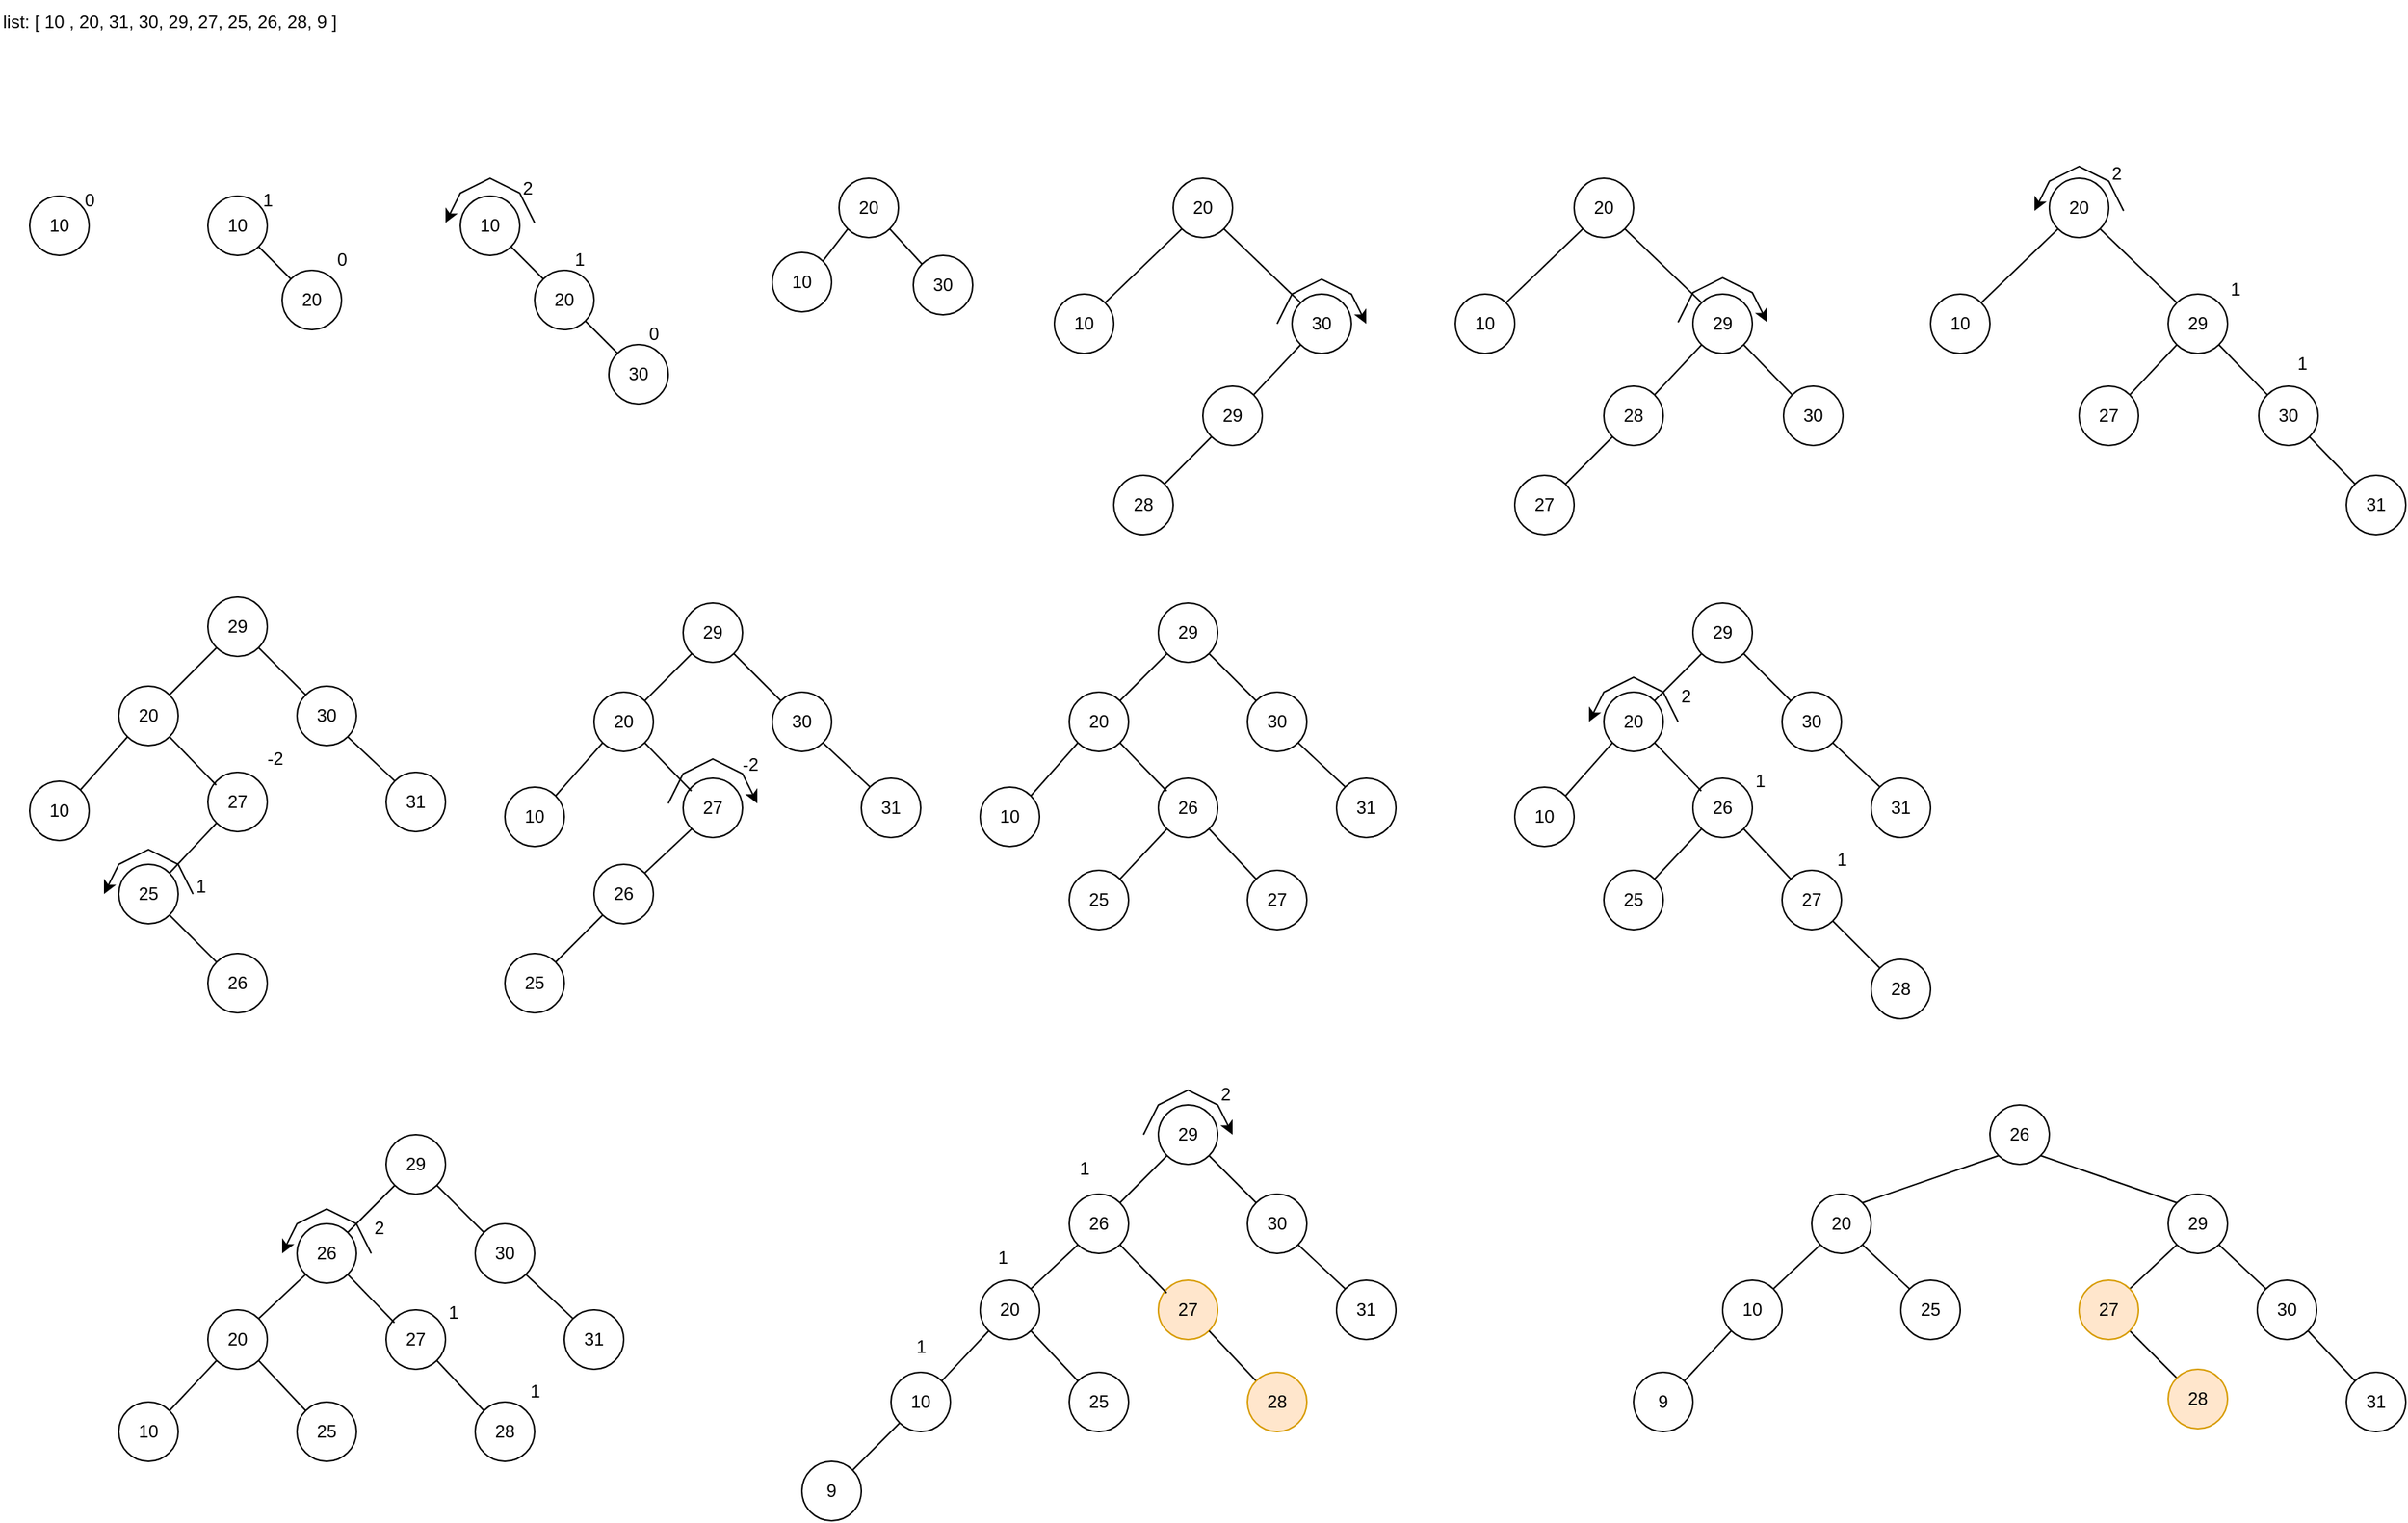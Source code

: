 <mxfile version="24.4.8" type="device">
  <diagram name="Seite-1" id="_npQrhQcGGx0z-_QPrcF">
    <mxGraphModel dx="953" dy="986" grid="1" gridSize="10" guides="1" tooltips="1" connect="1" arrows="1" fold="1" page="1" pageScale="1" pageWidth="827" pageHeight="1169" math="0" shadow="0">
      <root>
        <mxCell id="0" />
        <mxCell id="1" parent="0" />
        <mxCell id="03pk74GwQsxXQDrOgzlb-1" value="list: [ 10 , 20, 31, 30, 29, 27, 25, 26, 28, 9 ]" style="text;html=1;align=left;verticalAlign=middle;resizable=0;points=[];autosize=1;strokeColor=none;fillColor=none;" vertex="1" parent="1">
          <mxGeometry x="20" y="78" width="250" height="30" as="geometry" />
        </mxCell>
        <mxCell id="03pk74GwQsxXQDrOgzlb-2" value="10" style="ellipse;whiteSpace=wrap;html=1;" vertex="1" parent="1">
          <mxGeometry x="40" y="210" width="40" height="40" as="geometry" />
        </mxCell>
        <mxCell id="03pk74GwQsxXQDrOgzlb-8" style="rounded=0;orthogonalLoop=1;jettySize=auto;html=1;exitX=1;exitY=1;exitDx=0;exitDy=0;entryX=0;entryY=0;entryDx=0;entryDy=0;endArrow=none;endFill=0;" edge="1" parent="1" source="03pk74GwQsxXQDrOgzlb-3" target="03pk74GwQsxXQDrOgzlb-4">
          <mxGeometry relative="1" as="geometry" />
        </mxCell>
        <mxCell id="03pk74GwQsxXQDrOgzlb-3" value="10" style="ellipse;whiteSpace=wrap;html=1;" vertex="1" parent="1">
          <mxGeometry x="160" y="210" width="40" height="40" as="geometry" />
        </mxCell>
        <mxCell id="03pk74GwQsxXQDrOgzlb-4" value="20" style="ellipse;whiteSpace=wrap;html=1;" vertex="1" parent="1">
          <mxGeometry x="210" y="260" width="40" height="40" as="geometry" />
        </mxCell>
        <mxCell id="03pk74GwQsxXQDrOgzlb-9" style="rounded=0;orthogonalLoop=1;jettySize=auto;html=1;exitX=1;exitY=1;exitDx=0;exitDy=0;entryX=0;entryY=0;entryDx=0;entryDy=0;endArrow=none;endFill=0;" edge="1" parent="1" source="03pk74GwQsxXQDrOgzlb-5" target="03pk74GwQsxXQDrOgzlb-6">
          <mxGeometry relative="1" as="geometry" />
        </mxCell>
        <mxCell id="03pk74GwQsxXQDrOgzlb-5" value="10" style="ellipse;whiteSpace=wrap;html=1;" vertex="1" parent="1">
          <mxGeometry x="330" y="210" width="40" height="40" as="geometry" />
        </mxCell>
        <mxCell id="03pk74GwQsxXQDrOgzlb-10" style="rounded=0;orthogonalLoop=1;jettySize=auto;html=1;exitX=1;exitY=1;exitDx=0;exitDy=0;entryX=0;entryY=0;entryDx=0;entryDy=0;endArrow=none;endFill=0;" edge="1" parent="1" source="03pk74GwQsxXQDrOgzlb-6" target="03pk74GwQsxXQDrOgzlb-7">
          <mxGeometry relative="1" as="geometry" />
        </mxCell>
        <mxCell id="03pk74GwQsxXQDrOgzlb-6" value="20" style="ellipse;whiteSpace=wrap;html=1;" vertex="1" parent="1">
          <mxGeometry x="380" y="260" width="40" height="40" as="geometry" />
        </mxCell>
        <mxCell id="03pk74GwQsxXQDrOgzlb-7" value="30" style="ellipse;whiteSpace=wrap;html=1;" vertex="1" parent="1">
          <mxGeometry x="430" y="310" width="40" height="40" as="geometry" />
        </mxCell>
        <mxCell id="03pk74GwQsxXQDrOgzlb-11" value="0" style="text;html=1;align=center;verticalAlign=middle;resizable=0;points=[];autosize=1;strokeColor=none;fillColor=none;" vertex="1" parent="1">
          <mxGeometry x="65" y="198" width="30" height="30" as="geometry" />
        </mxCell>
        <mxCell id="03pk74GwQsxXQDrOgzlb-12" value="1" style="text;html=1;align=center;verticalAlign=middle;resizable=0;points=[];autosize=1;strokeColor=none;fillColor=none;" vertex="1" parent="1">
          <mxGeometry x="185" y="198" width="30" height="30" as="geometry" />
        </mxCell>
        <mxCell id="03pk74GwQsxXQDrOgzlb-13" value="0" style="text;html=1;align=center;verticalAlign=middle;resizable=0;points=[];autosize=1;strokeColor=none;fillColor=none;" vertex="1" parent="1">
          <mxGeometry x="235" y="238" width="30" height="30" as="geometry" />
        </mxCell>
        <mxCell id="03pk74GwQsxXQDrOgzlb-14" value="0" style="text;html=1;align=center;verticalAlign=middle;resizable=0;points=[];autosize=1;strokeColor=none;fillColor=none;" vertex="1" parent="1">
          <mxGeometry x="445" y="288" width="30" height="30" as="geometry" />
        </mxCell>
        <mxCell id="03pk74GwQsxXQDrOgzlb-15" value="1" style="text;html=1;align=center;verticalAlign=middle;resizable=0;points=[];autosize=1;strokeColor=none;fillColor=none;" vertex="1" parent="1">
          <mxGeometry x="395" y="238" width="30" height="30" as="geometry" />
        </mxCell>
        <mxCell id="03pk74GwQsxXQDrOgzlb-16" value="2" style="text;html=1;align=center;verticalAlign=middle;resizable=0;points=[];autosize=1;strokeColor=none;fillColor=none;" vertex="1" parent="1">
          <mxGeometry x="360" y="190" width="30" height="30" as="geometry" />
        </mxCell>
        <mxCell id="03pk74GwQsxXQDrOgzlb-20" value="" style="endArrow=classic;html=1;rounded=0;" edge="1" parent="1">
          <mxGeometry width="50" height="50" relative="1" as="geometry">
            <mxPoint x="380" y="228" as="sourcePoint" />
            <mxPoint x="320" y="228" as="targetPoint" />
            <Array as="points">
              <mxPoint x="370" y="208" />
              <mxPoint x="350" y="198" />
              <mxPoint x="330" y="208" />
            </Array>
          </mxGeometry>
        </mxCell>
        <mxCell id="03pk74GwQsxXQDrOgzlb-21" style="rounded=0;orthogonalLoop=1;jettySize=auto;html=1;exitX=1;exitY=0;exitDx=0;exitDy=0;entryX=0;entryY=1;entryDx=0;entryDy=0;endArrow=none;endFill=0;" edge="1" parent="1" source="03pk74GwQsxXQDrOgzlb-22" target="03pk74GwQsxXQDrOgzlb-24">
          <mxGeometry relative="1" as="geometry" />
        </mxCell>
        <mxCell id="03pk74GwQsxXQDrOgzlb-22" value="10" style="ellipse;whiteSpace=wrap;html=1;" vertex="1" parent="1">
          <mxGeometry x="540" y="248" width="40" height="40" as="geometry" />
        </mxCell>
        <mxCell id="03pk74GwQsxXQDrOgzlb-23" style="rounded=0;orthogonalLoop=1;jettySize=auto;html=1;exitX=1;exitY=1;exitDx=0;exitDy=0;entryX=0;entryY=0;entryDx=0;entryDy=0;endArrow=none;endFill=0;" edge="1" parent="1" source="03pk74GwQsxXQDrOgzlb-24" target="03pk74GwQsxXQDrOgzlb-25">
          <mxGeometry relative="1" as="geometry" />
        </mxCell>
        <mxCell id="03pk74GwQsxXQDrOgzlb-24" value="20" style="ellipse;whiteSpace=wrap;html=1;" vertex="1" parent="1">
          <mxGeometry x="585" y="198" width="40" height="40" as="geometry" />
        </mxCell>
        <mxCell id="03pk74GwQsxXQDrOgzlb-25" value="30" style="ellipse;whiteSpace=wrap;html=1;" vertex="1" parent="1">
          <mxGeometry x="635" y="250" width="40" height="40" as="geometry" />
        </mxCell>
        <mxCell id="03pk74GwQsxXQDrOgzlb-30" style="rounded=0;orthogonalLoop=1;jettySize=auto;html=1;exitX=1;exitY=0;exitDx=0;exitDy=0;entryX=0;entryY=1;entryDx=0;entryDy=0;endArrow=none;endFill=0;" edge="1" parent="1" source="03pk74GwQsxXQDrOgzlb-31" target="03pk74GwQsxXQDrOgzlb-33">
          <mxGeometry relative="1" as="geometry" />
        </mxCell>
        <mxCell id="03pk74GwQsxXQDrOgzlb-31" value="10" style="ellipse;whiteSpace=wrap;html=1;" vertex="1" parent="1">
          <mxGeometry x="730" y="276" width="40" height="40" as="geometry" />
        </mxCell>
        <mxCell id="03pk74GwQsxXQDrOgzlb-32" style="rounded=0;orthogonalLoop=1;jettySize=auto;html=1;exitX=1;exitY=1;exitDx=0;exitDy=0;entryX=0;entryY=0;entryDx=0;entryDy=0;endArrow=none;endFill=0;" edge="1" parent="1" source="03pk74GwQsxXQDrOgzlb-33" target="03pk74GwQsxXQDrOgzlb-34">
          <mxGeometry relative="1" as="geometry" />
        </mxCell>
        <mxCell id="03pk74GwQsxXQDrOgzlb-33" value="20" style="ellipse;whiteSpace=wrap;html=1;" vertex="1" parent="1">
          <mxGeometry x="810" y="198" width="40" height="40" as="geometry" />
        </mxCell>
        <mxCell id="03pk74GwQsxXQDrOgzlb-37" style="rounded=0;orthogonalLoop=1;jettySize=auto;html=1;exitX=0;exitY=1;exitDx=0;exitDy=0;entryX=1;entryY=0;entryDx=0;entryDy=0;endArrow=none;endFill=0;" edge="1" parent="1" source="03pk74GwQsxXQDrOgzlb-34" target="03pk74GwQsxXQDrOgzlb-35">
          <mxGeometry relative="1" as="geometry" />
        </mxCell>
        <mxCell id="03pk74GwQsxXQDrOgzlb-34" value="30" style="ellipse;whiteSpace=wrap;html=1;" vertex="1" parent="1">
          <mxGeometry x="890" y="276" width="40" height="40" as="geometry" />
        </mxCell>
        <mxCell id="03pk74GwQsxXQDrOgzlb-38" style="rounded=0;orthogonalLoop=1;jettySize=auto;html=1;exitX=0;exitY=1;exitDx=0;exitDy=0;entryX=1;entryY=0;entryDx=0;entryDy=0;endArrow=none;endFill=0;" edge="1" parent="1" source="03pk74GwQsxXQDrOgzlb-35" target="03pk74GwQsxXQDrOgzlb-36">
          <mxGeometry relative="1" as="geometry" />
        </mxCell>
        <mxCell id="03pk74GwQsxXQDrOgzlb-35" value="29" style="ellipse;whiteSpace=wrap;html=1;" vertex="1" parent="1">
          <mxGeometry x="830" y="338" width="40" height="40" as="geometry" />
        </mxCell>
        <mxCell id="03pk74GwQsxXQDrOgzlb-36" value="28" style="ellipse;whiteSpace=wrap;html=1;" vertex="1" parent="1">
          <mxGeometry x="770" y="398" width="40" height="40" as="geometry" />
        </mxCell>
        <mxCell id="03pk74GwQsxXQDrOgzlb-39" value="" style="endArrow=classic;html=1;rounded=0;" edge="1" parent="1">
          <mxGeometry width="50" height="50" relative="1" as="geometry">
            <mxPoint x="880" y="296" as="sourcePoint" />
            <mxPoint x="940" y="296" as="targetPoint" />
            <Array as="points">
              <mxPoint x="890" y="276" />
              <mxPoint x="910" y="266" />
              <mxPoint x="930" y="276" />
            </Array>
          </mxGeometry>
        </mxCell>
        <mxCell id="03pk74GwQsxXQDrOgzlb-40" style="rounded=0;orthogonalLoop=1;jettySize=auto;html=1;exitX=1;exitY=0;exitDx=0;exitDy=0;entryX=0;entryY=1;entryDx=0;entryDy=0;endArrow=none;endFill=0;" edge="1" parent="1" source="03pk74GwQsxXQDrOgzlb-41" target="03pk74GwQsxXQDrOgzlb-43">
          <mxGeometry relative="1" as="geometry" />
        </mxCell>
        <mxCell id="03pk74GwQsxXQDrOgzlb-41" value="10" style="ellipse;whiteSpace=wrap;html=1;" vertex="1" parent="1">
          <mxGeometry x="1000" y="276" width="40" height="40" as="geometry" />
        </mxCell>
        <mxCell id="03pk74GwQsxXQDrOgzlb-42" style="rounded=0;orthogonalLoop=1;jettySize=auto;html=1;exitX=1;exitY=1;exitDx=0;exitDy=0;entryX=0;entryY=0;entryDx=0;entryDy=0;endArrow=none;endFill=0;" edge="1" parent="1" source="03pk74GwQsxXQDrOgzlb-43" target="03pk74GwQsxXQDrOgzlb-45">
          <mxGeometry relative="1" as="geometry" />
        </mxCell>
        <mxCell id="03pk74GwQsxXQDrOgzlb-43" value="20" style="ellipse;whiteSpace=wrap;html=1;" vertex="1" parent="1">
          <mxGeometry x="1080" y="198" width="40" height="40" as="geometry" />
        </mxCell>
        <mxCell id="03pk74GwQsxXQDrOgzlb-44" style="rounded=0;orthogonalLoop=1;jettySize=auto;html=1;exitX=0;exitY=1;exitDx=0;exitDy=0;entryX=1;entryY=0;entryDx=0;entryDy=0;endArrow=none;endFill=0;" edge="1" parent="1" source="03pk74GwQsxXQDrOgzlb-45" target="03pk74GwQsxXQDrOgzlb-47">
          <mxGeometry relative="1" as="geometry" />
        </mxCell>
        <mxCell id="03pk74GwQsxXQDrOgzlb-51" style="rounded=0;orthogonalLoop=1;jettySize=auto;html=1;exitX=1;exitY=1;exitDx=0;exitDy=0;entryX=0;entryY=0;entryDx=0;entryDy=0;endArrow=none;endFill=0;" edge="1" parent="1" source="03pk74GwQsxXQDrOgzlb-45" target="03pk74GwQsxXQDrOgzlb-50">
          <mxGeometry relative="1" as="geometry" />
        </mxCell>
        <mxCell id="03pk74GwQsxXQDrOgzlb-45" value="29" style="ellipse;whiteSpace=wrap;html=1;" vertex="1" parent="1">
          <mxGeometry x="1160" y="276" width="40" height="40" as="geometry" />
        </mxCell>
        <mxCell id="03pk74GwQsxXQDrOgzlb-47" value="28" style="ellipse;whiteSpace=wrap;html=1;" vertex="1" parent="1">
          <mxGeometry x="1100" y="338" width="40" height="40" as="geometry" />
        </mxCell>
        <mxCell id="03pk74GwQsxXQDrOgzlb-50" value="30" style="ellipse;whiteSpace=wrap;html=1;" vertex="1" parent="1">
          <mxGeometry x="1221" y="338" width="40" height="40" as="geometry" />
        </mxCell>
        <mxCell id="03pk74GwQsxXQDrOgzlb-53" style="rounded=0;orthogonalLoop=1;jettySize=auto;html=1;exitX=1;exitY=0;exitDx=0;exitDy=0;entryX=0;entryY=1;entryDx=0;entryDy=0;endArrow=none;endFill=0;" edge="1" parent="1" source="03pk74GwQsxXQDrOgzlb-52" target="03pk74GwQsxXQDrOgzlb-47">
          <mxGeometry relative="1" as="geometry" />
        </mxCell>
        <mxCell id="03pk74GwQsxXQDrOgzlb-52" value="27" style="ellipse;whiteSpace=wrap;html=1;" vertex="1" parent="1">
          <mxGeometry x="1040" y="398" width="40" height="40" as="geometry" />
        </mxCell>
        <mxCell id="03pk74GwQsxXQDrOgzlb-54" value="" style="endArrow=classic;html=1;rounded=0;" edge="1" parent="1">
          <mxGeometry width="50" height="50" relative="1" as="geometry">
            <mxPoint x="1150" y="295" as="sourcePoint" />
            <mxPoint x="1210" y="295" as="targetPoint" />
            <Array as="points">
              <mxPoint x="1160" y="275" />
              <mxPoint x="1180" y="265" />
              <mxPoint x="1200" y="275" />
            </Array>
          </mxGeometry>
        </mxCell>
        <mxCell id="03pk74GwQsxXQDrOgzlb-55" style="rounded=0;orthogonalLoop=1;jettySize=auto;html=1;exitX=1;exitY=0;exitDx=0;exitDy=0;entryX=0;entryY=1;entryDx=0;entryDy=0;endArrow=none;endFill=0;" edge="1" parent="1" source="03pk74GwQsxXQDrOgzlb-56" target="03pk74GwQsxXQDrOgzlb-58">
          <mxGeometry relative="1" as="geometry" />
        </mxCell>
        <mxCell id="03pk74GwQsxXQDrOgzlb-56" value="10" style="ellipse;whiteSpace=wrap;html=1;" vertex="1" parent="1">
          <mxGeometry x="1320" y="276" width="40" height="40" as="geometry" />
        </mxCell>
        <mxCell id="03pk74GwQsxXQDrOgzlb-57" style="rounded=0;orthogonalLoop=1;jettySize=auto;html=1;exitX=1;exitY=1;exitDx=0;exitDy=0;entryX=0;entryY=0;entryDx=0;entryDy=0;endArrow=none;endFill=0;" edge="1" parent="1" source="03pk74GwQsxXQDrOgzlb-58" target="03pk74GwQsxXQDrOgzlb-61">
          <mxGeometry relative="1" as="geometry" />
        </mxCell>
        <mxCell id="03pk74GwQsxXQDrOgzlb-58" value="20" style="ellipse;whiteSpace=wrap;html=1;" vertex="1" parent="1">
          <mxGeometry x="1400" y="198" width="40" height="40" as="geometry" />
        </mxCell>
        <mxCell id="03pk74GwQsxXQDrOgzlb-59" style="rounded=0;orthogonalLoop=1;jettySize=auto;html=1;exitX=0;exitY=1;exitDx=0;exitDy=0;entryX=1;entryY=0;entryDx=0;entryDy=0;endArrow=none;endFill=0;" edge="1" parent="1" source="03pk74GwQsxXQDrOgzlb-61" target="03pk74GwQsxXQDrOgzlb-62">
          <mxGeometry relative="1" as="geometry" />
        </mxCell>
        <mxCell id="03pk74GwQsxXQDrOgzlb-60" style="rounded=0;orthogonalLoop=1;jettySize=auto;html=1;exitX=1;exitY=1;exitDx=0;exitDy=0;entryX=0;entryY=0;entryDx=0;entryDy=0;endArrow=none;endFill=0;" edge="1" parent="1" source="03pk74GwQsxXQDrOgzlb-61" target="03pk74GwQsxXQDrOgzlb-63">
          <mxGeometry relative="1" as="geometry" />
        </mxCell>
        <mxCell id="03pk74GwQsxXQDrOgzlb-61" value="29" style="ellipse;whiteSpace=wrap;html=1;" vertex="1" parent="1">
          <mxGeometry x="1480" y="276" width="40" height="40" as="geometry" />
        </mxCell>
        <mxCell id="03pk74GwQsxXQDrOgzlb-62" value="27" style="ellipse;whiteSpace=wrap;html=1;" vertex="1" parent="1">
          <mxGeometry x="1420" y="338" width="40" height="40" as="geometry" />
        </mxCell>
        <mxCell id="03pk74GwQsxXQDrOgzlb-68" style="rounded=0;orthogonalLoop=1;jettySize=auto;html=1;exitX=1;exitY=1;exitDx=0;exitDy=0;entryX=0;entryY=0;entryDx=0;entryDy=0;endArrow=none;endFill=0;" edge="1" parent="1" source="03pk74GwQsxXQDrOgzlb-63" target="03pk74GwQsxXQDrOgzlb-67">
          <mxGeometry relative="1" as="geometry" />
        </mxCell>
        <mxCell id="03pk74GwQsxXQDrOgzlb-63" value="30" style="ellipse;whiteSpace=wrap;html=1;" vertex="1" parent="1">
          <mxGeometry x="1541" y="338" width="40" height="40" as="geometry" />
        </mxCell>
        <mxCell id="03pk74GwQsxXQDrOgzlb-67" value="31" style="ellipse;whiteSpace=wrap;html=1;" vertex="1" parent="1">
          <mxGeometry x="1600" y="398" width="40" height="40" as="geometry" />
        </mxCell>
        <mxCell id="03pk74GwQsxXQDrOgzlb-69" value="1" style="text;html=1;align=center;verticalAlign=middle;resizable=0;points=[];autosize=1;strokeColor=none;fillColor=none;" vertex="1" parent="1">
          <mxGeometry x="1555" y="308" width="30" height="30" as="geometry" />
        </mxCell>
        <mxCell id="03pk74GwQsxXQDrOgzlb-70" value="1" style="text;html=1;align=center;verticalAlign=middle;resizable=0;points=[];autosize=1;strokeColor=none;fillColor=none;" vertex="1" parent="1">
          <mxGeometry x="1510" y="258" width="30" height="30" as="geometry" />
        </mxCell>
        <mxCell id="03pk74GwQsxXQDrOgzlb-71" value="2" style="text;html=1;align=center;verticalAlign=middle;resizable=0;points=[];autosize=1;strokeColor=none;fillColor=none;" vertex="1" parent="1">
          <mxGeometry x="1430" y="180" width="30" height="30" as="geometry" />
        </mxCell>
        <mxCell id="03pk74GwQsxXQDrOgzlb-72" value="" style="endArrow=classic;html=1;rounded=0;" edge="1" parent="1">
          <mxGeometry width="50" height="50" relative="1" as="geometry">
            <mxPoint x="1450" y="220" as="sourcePoint" />
            <mxPoint x="1390" y="220" as="targetPoint" />
            <Array as="points">
              <mxPoint x="1440" y="200" />
              <mxPoint x="1420" y="190" />
              <mxPoint x="1400" y="200" />
            </Array>
          </mxGeometry>
        </mxCell>
        <mxCell id="03pk74GwQsxXQDrOgzlb-96" style="rounded=0;orthogonalLoop=1;jettySize=auto;html=1;exitX=0;exitY=1;exitDx=0;exitDy=0;entryX=1;entryY=0;entryDx=0;entryDy=0;endArrow=none;endFill=0;" edge="1" parent="1" source="03pk74GwQsxXQDrOgzlb-74" target="03pk74GwQsxXQDrOgzlb-94">
          <mxGeometry relative="1" as="geometry" />
        </mxCell>
        <mxCell id="03pk74GwQsxXQDrOgzlb-74" value="27" style="ellipse;whiteSpace=wrap;html=1;" vertex="1" parent="1">
          <mxGeometry x="160" y="598" width="40" height="40" as="geometry" />
        </mxCell>
        <mxCell id="03pk74GwQsxXQDrOgzlb-75" style="rounded=0;orthogonalLoop=1;jettySize=auto;html=1;exitX=1;exitY=1;exitDx=0;exitDy=0;entryX=0;entryY=0;entryDx=0;entryDy=0;endArrow=none;endFill=0;" edge="1" parent="1" source="03pk74GwQsxXQDrOgzlb-76" target="03pk74GwQsxXQDrOgzlb-79">
          <mxGeometry relative="1" as="geometry" />
        </mxCell>
        <mxCell id="03pk74GwQsxXQDrOgzlb-93" style="rounded=0;orthogonalLoop=1;jettySize=auto;html=1;exitX=0;exitY=1;exitDx=0;exitDy=0;entryX=1;entryY=0;entryDx=0;entryDy=0;endArrow=none;endFill=0;" edge="1" parent="1" source="03pk74GwQsxXQDrOgzlb-76" target="03pk74GwQsxXQDrOgzlb-88">
          <mxGeometry relative="1" as="geometry" />
        </mxCell>
        <mxCell id="03pk74GwQsxXQDrOgzlb-76" value="29" style="ellipse;whiteSpace=wrap;html=1;" vertex="1" parent="1">
          <mxGeometry x="160" y="480" width="40" height="40" as="geometry" />
        </mxCell>
        <mxCell id="03pk74GwQsxXQDrOgzlb-78" style="rounded=0;orthogonalLoop=1;jettySize=auto;html=1;exitX=1;exitY=1;exitDx=0;exitDy=0;entryX=0;entryY=0;entryDx=0;entryDy=0;endArrow=none;endFill=0;" edge="1" parent="1" source="03pk74GwQsxXQDrOgzlb-79" target="03pk74GwQsxXQDrOgzlb-82">
          <mxGeometry relative="1" as="geometry" />
        </mxCell>
        <mxCell id="03pk74GwQsxXQDrOgzlb-79" value="30" style="ellipse;whiteSpace=wrap;html=1;" vertex="1" parent="1">
          <mxGeometry x="220" y="540" width="40" height="40" as="geometry" />
        </mxCell>
        <mxCell id="03pk74GwQsxXQDrOgzlb-82" value="31" style="ellipse;whiteSpace=wrap;html=1;" vertex="1" parent="1">
          <mxGeometry x="280" y="598" width="40" height="40" as="geometry" />
        </mxCell>
        <mxCell id="03pk74GwQsxXQDrOgzlb-88" value="20" style="ellipse;whiteSpace=wrap;html=1;" vertex="1" parent="1">
          <mxGeometry x="100" y="540" width="40" height="40" as="geometry" />
        </mxCell>
        <mxCell id="03pk74GwQsxXQDrOgzlb-91" style="rounded=0;orthogonalLoop=1;jettySize=auto;html=1;exitX=1;exitY=0;exitDx=0;exitDy=0;entryX=0;entryY=1;entryDx=0;entryDy=0;endArrow=none;endFill=0;" edge="1" parent="1" source="03pk74GwQsxXQDrOgzlb-90" target="03pk74GwQsxXQDrOgzlb-88">
          <mxGeometry relative="1" as="geometry" />
        </mxCell>
        <mxCell id="03pk74GwQsxXQDrOgzlb-90" value="10" style="ellipse;whiteSpace=wrap;html=1;" vertex="1" parent="1">
          <mxGeometry x="40" y="604" width="40" height="40" as="geometry" />
        </mxCell>
        <mxCell id="03pk74GwQsxXQDrOgzlb-92" style="rounded=0;orthogonalLoop=1;jettySize=auto;html=1;exitX=1;exitY=1;exitDx=0;exitDy=0;entryX=0.14;entryY=0.215;entryDx=0;entryDy=0;entryPerimeter=0;endArrow=none;endFill=0;" edge="1" parent="1" source="03pk74GwQsxXQDrOgzlb-88" target="03pk74GwQsxXQDrOgzlb-74">
          <mxGeometry relative="1" as="geometry" />
        </mxCell>
        <mxCell id="03pk74GwQsxXQDrOgzlb-97" style="rounded=0;orthogonalLoop=1;jettySize=auto;html=1;exitX=1;exitY=1;exitDx=0;exitDy=0;entryX=0;entryY=0;entryDx=0;entryDy=0;endArrow=none;endFill=0;" edge="1" parent="1" source="03pk74GwQsxXQDrOgzlb-94" target="03pk74GwQsxXQDrOgzlb-95">
          <mxGeometry relative="1" as="geometry" />
        </mxCell>
        <mxCell id="03pk74GwQsxXQDrOgzlb-94" value="25" style="ellipse;whiteSpace=wrap;html=1;" vertex="1" parent="1">
          <mxGeometry x="100" y="660" width="40" height="40" as="geometry" />
        </mxCell>
        <mxCell id="03pk74GwQsxXQDrOgzlb-95" value="26" style="ellipse;whiteSpace=wrap;html=1;" vertex="1" parent="1">
          <mxGeometry x="160" y="720" width="40" height="40" as="geometry" />
        </mxCell>
        <mxCell id="03pk74GwQsxXQDrOgzlb-98" value="1" style="text;html=1;align=center;verticalAlign=middle;resizable=0;points=[];autosize=1;strokeColor=none;fillColor=none;" vertex="1" parent="1">
          <mxGeometry x="140" y="660" width="30" height="30" as="geometry" />
        </mxCell>
        <mxCell id="03pk74GwQsxXQDrOgzlb-99" value="-2" style="text;html=1;align=center;verticalAlign=middle;resizable=0;points=[];autosize=1;strokeColor=none;fillColor=none;" vertex="1" parent="1">
          <mxGeometry x="190" y="574" width="30" height="30" as="geometry" />
        </mxCell>
        <mxCell id="03pk74GwQsxXQDrOgzlb-101" style="rounded=0;orthogonalLoop=1;jettySize=auto;html=1;exitX=0;exitY=1;exitDx=0;exitDy=0;entryX=1;entryY=0;entryDx=0;entryDy=0;endArrow=none;endFill=0;" edge="1" parent="1" source="03pk74GwQsxXQDrOgzlb-102" target="03pk74GwQsxXQDrOgzlb-114">
          <mxGeometry relative="1" as="geometry" />
        </mxCell>
        <mxCell id="03pk74GwQsxXQDrOgzlb-102" value="26" style="ellipse;whiteSpace=wrap;html=1;" vertex="1" parent="1">
          <mxGeometry x="800" y="602" width="40" height="40" as="geometry" />
        </mxCell>
        <mxCell id="03pk74GwQsxXQDrOgzlb-103" style="rounded=0;orthogonalLoop=1;jettySize=auto;html=1;exitX=1;exitY=1;exitDx=0;exitDy=0;entryX=0;entryY=0;entryDx=0;entryDy=0;endArrow=none;endFill=0;" edge="1" parent="1" source="03pk74GwQsxXQDrOgzlb-105" target="03pk74GwQsxXQDrOgzlb-107">
          <mxGeometry relative="1" as="geometry" />
        </mxCell>
        <mxCell id="03pk74GwQsxXQDrOgzlb-104" style="rounded=0;orthogonalLoop=1;jettySize=auto;html=1;exitX=0;exitY=1;exitDx=0;exitDy=0;entryX=1;entryY=0;entryDx=0;entryDy=0;endArrow=none;endFill=0;" edge="1" parent="1" source="03pk74GwQsxXQDrOgzlb-105" target="03pk74GwQsxXQDrOgzlb-109">
          <mxGeometry relative="1" as="geometry" />
        </mxCell>
        <mxCell id="03pk74GwQsxXQDrOgzlb-105" value="29" style="ellipse;whiteSpace=wrap;html=1;" vertex="1" parent="1">
          <mxGeometry x="800" y="484" width="40" height="40" as="geometry" />
        </mxCell>
        <mxCell id="03pk74GwQsxXQDrOgzlb-106" style="rounded=0;orthogonalLoop=1;jettySize=auto;html=1;exitX=1;exitY=1;exitDx=0;exitDy=0;entryX=0;entryY=0;entryDx=0;entryDy=0;endArrow=none;endFill=0;" edge="1" parent="1" source="03pk74GwQsxXQDrOgzlb-107" target="03pk74GwQsxXQDrOgzlb-108">
          <mxGeometry relative="1" as="geometry" />
        </mxCell>
        <mxCell id="03pk74GwQsxXQDrOgzlb-107" value="30" style="ellipse;whiteSpace=wrap;html=1;" vertex="1" parent="1">
          <mxGeometry x="860" y="544" width="40" height="40" as="geometry" />
        </mxCell>
        <mxCell id="03pk74GwQsxXQDrOgzlb-108" value="31" style="ellipse;whiteSpace=wrap;html=1;" vertex="1" parent="1">
          <mxGeometry x="920" y="602" width="40" height="40" as="geometry" />
        </mxCell>
        <mxCell id="03pk74GwQsxXQDrOgzlb-109" value="20" style="ellipse;whiteSpace=wrap;html=1;" vertex="1" parent="1">
          <mxGeometry x="740" y="544" width="40" height="40" as="geometry" />
        </mxCell>
        <mxCell id="03pk74GwQsxXQDrOgzlb-110" style="rounded=0;orthogonalLoop=1;jettySize=auto;html=1;exitX=1;exitY=0;exitDx=0;exitDy=0;entryX=0;entryY=1;entryDx=0;entryDy=0;endArrow=none;endFill=0;" edge="1" parent="1" source="03pk74GwQsxXQDrOgzlb-111" target="03pk74GwQsxXQDrOgzlb-109">
          <mxGeometry relative="1" as="geometry" />
        </mxCell>
        <mxCell id="03pk74GwQsxXQDrOgzlb-111" value="10" style="ellipse;whiteSpace=wrap;html=1;" vertex="1" parent="1">
          <mxGeometry x="680" y="608" width="40" height="40" as="geometry" />
        </mxCell>
        <mxCell id="03pk74GwQsxXQDrOgzlb-112" style="rounded=0;orthogonalLoop=1;jettySize=auto;html=1;exitX=1;exitY=1;exitDx=0;exitDy=0;entryX=0.14;entryY=0.215;entryDx=0;entryDy=0;entryPerimeter=0;endArrow=none;endFill=0;" edge="1" parent="1" source="03pk74GwQsxXQDrOgzlb-109" target="03pk74GwQsxXQDrOgzlb-102">
          <mxGeometry relative="1" as="geometry" />
        </mxCell>
        <mxCell id="03pk74GwQsxXQDrOgzlb-113" style="rounded=0;orthogonalLoop=1;jettySize=auto;html=1;exitX=1;exitY=1;exitDx=0;exitDy=0;entryX=0;entryY=0;entryDx=0;entryDy=0;endArrow=none;endFill=0;" edge="1" parent="1" source="03pk74GwQsxXQDrOgzlb-102" target="03pk74GwQsxXQDrOgzlb-115">
          <mxGeometry relative="1" as="geometry" />
        </mxCell>
        <mxCell id="03pk74GwQsxXQDrOgzlb-114" value="25" style="ellipse;whiteSpace=wrap;html=1;" vertex="1" parent="1">
          <mxGeometry x="740" y="664" width="40" height="40" as="geometry" />
        </mxCell>
        <mxCell id="03pk74GwQsxXQDrOgzlb-115" value="27" style="ellipse;whiteSpace=wrap;html=1;" vertex="1" parent="1">
          <mxGeometry x="860" y="664" width="40" height="40" as="geometry" />
        </mxCell>
        <mxCell id="03pk74GwQsxXQDrOgzlb-119" style="rounded=0;orthogonalLoop=1;jettySize=auto;html=1;exitX=0;exitY=1;exitDx=0;exitDy=0;entryX=1;entryY=0;entryDx=0;entryDy=0;endArrow=none;endFill=0;" edge="1" parent="1" source="03pk74GwQsxXQDrOgzlb-120" target="03pk74GwQsxXQDrOgzlb-132">
          <mxGeometry relative="1" as="geometry" />
        </mxCell>
        <mxCell id="03pk74GwQsxXQDrOgzlb-120" value="26" style="ellipse;whiteSpace=wrap;html=1;" vertex="1" parent="1">
          <mxGeometry x="1160" y="602" width="40" height="40" as="geometry" />
        </mxCell>
        <mxCell id="03pk74GwQsxXQDrOgzlb-121" style="rounded=0;orthogonalLoop=1;jettySize=auto;html=1;exitX=1;exitY=1;exitDx=0;exitDy=0;entryX=0;entryY=0;entryDx=0;entryDy=0;endArrow=none;endFill=0;" edge="1" parent="1" source="03pk74GwQsxXQDrOgzlb-123" target="03pk74GwQsxXQDrOgzlb-125">
          <mxGeometry relative="1" as="geometry" />
        </mxCell>
        <mxCell id="03pk74GwQsxXQDrOgzlb-122" style="rounded=0;orthogonalLoop=1;jettySize=auto;html=1;exitX=0;exitY=1;exitDx=0;exitDy=0;entryX=1;entryY=0;entryDx=0;entryDy=0;endArrow=none;endFill=0;" edge="1" parent="1" source="03pk74GwQsxXQDrOgzlb-123" target="03pk74GwQsxXQDrOgzlb-127">
          <mxGeometry relative="1" as="geometry" />
        </mxCell>
        <mxCell id="03pk74GwQsxXQDrOgzlb-123" value="29" style="ellipse;whiteSpace=wrap;html=1;" vertex="1" parent="1">
          <mxGeometry x="1160" y="484" width="40" height="40" as="geometry" />
        </mxCell>
        <mxCell id="03pk74GwQsxXQDrOgzlb-124" style="rounded=0;orthogonalLoop=1;jettySize=auto;html=1;exitX=1;exitY=1;exitDx=0;exitDy=0;entryX=0;entryY=0;entryDx=0;entryDy=0;endArrow=none;endFill=0;" edge="1" parent="1" source="03pk74GwQsxXQDrOgzlb-125" target="03pk74GwQsxXQDrOgzlb-126">
          <mxGeometry relative="1" as="geometry" />
        </mxCell>
        <mxCell id="03pk74GwQsxXQDrOgzlb-125" value="30" style="ellipse;whiteSpace=wrap;html=1;" vertex="1" parent="1">
          <mxGeometry x="1220" y="544" width="40" height="40" as="geometry" />
        </mxCell>
        <mxCell id="03pk74GwQsxXQDrOgzlb-126" value="31" style="ellipse;whiteSpace=wrap;html=1;" vertex="1" parent="1">
          <mxGeometry x="1280" y="602" width="40" height="40" as="geometry" />
        </mxCell>
        <mxCell id="03pk74GwQsxXQDrOgzlb-127" value="20" style="ellipse;whiteSpace=wrap;html=1;" vertex="1" parent="1">
          <mxGeometry x="1100" y="544" width="40" height="40" as="geometry" />
        </mxCell>
        <mxCell id="03pk74GwQsxXQDrOgzlb-128" style="rounded=0;orthogonalLoop=1;jettySize=auto;html=1;exitX=1;exitY=0;exitDx=0;exitDy=0;entryX=0;entryY=1;entryDx=0;entryDy=0;endArrow=none;endFill=0;" edge="1" parent="1" source="03pk74GwQsxXQDrOgzlb-129" target="03pk74GwQsxXQDrOgzlb-127">
          <mxGeometry relative="1" as="geometry" />
        </mxCell>
        <mxCell id="03pk74GwQsxXQDrOgzlb-129" value="10" style="ellipse;whiteSpace=wrap;html=1;" vertex="1" parent="1">
          <mxGeometry x="1040" y="608" width="40" height="40" as="geometry" />
        </mxCell>
        <mxCell id="03pk74GwQsxXQDrOgzlb-130" style="rounded=0;orthogonalLoop=1;jettySize=auto;html=1;exitX=1;exitY=1;exitDx=0;exitDy=0;entryX=0.14;entryY=0.215;entryDx=0;entryDy=0;entryPerimeter=0;endArrow=none;endFill=0;" edge="1" parent="1" source="03pk74GwQsxXQDrOgzlb-127" target="03pk74GwQsxXQDrOgzlb-120">
          <mxGeometry relative="1" as="geometry" />
        </mxCell>
        <mxCell id="03pk74GwQsxXQDrOgzlb-131" style="rounded=0;orthogonalLoop=1;jettySize=auto;html=1;exitX=1;exitY=1;exitDx=0;exitDy=0;entryX=0;entryY=0;entryDx=0;entryDy=0;endArrow=none;endFill=0;" edge="1" parent="1" source="03pk74GwQsxXQDrOgzlb-120" target="03pk74GwQsxXQDrOgzlb-133">
          <mxGeometry relative="1" as="geometry" />
        </mxCell>
        <mxCell id="03pk74GwQsxXQDrOgzlb-132" value="25" style="ellipse;whiteSpace=wrap;html=1;" vertex="1" parent="1">
          <mxGeometry x="1100" y="664" width="40" height="40" as="geometry" />
        </mxCell>
        <mxCell id="03pk74GwQsxXQDrOgzlb-135" style="rounded=0;orthogonalLoop=1;jettySize=auto;html=1;exitX=1;exitY=1;exitDx=0;exitDy=0;entryX=0;entryY=0;entryDx=0;entryDy=0;endArrow=none;endFill=0;" edge="1" parent="1" source="03pk74GwQsxXQDrOgzlb-133" target="03pk74GwQsxXQDrOgzlb-134">
          <mxGeometry relative="1" as="geometry" />
        </mxCell>
        <mxCell id="03pk74GwQsxXQDrOgzlb-133" value="27" style="ellipse;whiteSpace=wrap;html=1;" vertex="1" parent="1">
          <mxGeometry x="1220" y="664" width="40" height="40" as="geometry" />
        </mxCell>
        <mxCell id="03pk74GwQsxXQDrOgzlb-134" value="28" style="ellipse;whiteSpace=wrap;html=1;" vertex="1" parent="1">
          <mxGeometry x="1280" y="724" width="40" height="40" as="geometry" />
        </mxCell>
        <mxCell id="03pk74GwQsxXQDrOgzlb-136" value="" style="endArrow=classic;html=1;rounded=0;" edge="1" parent="1">
          <mxGeometry width="50" height="50" relative="1" as="geometry">
            <mxPoint x="1150" y="564" as="sourcePoint" />
            <mxPoint x="1090" y="564" as="targetPoint" />
            <Array as="points">
              <mxPoint x="1140" y="544" />
              <mxPoint x="1120" y="534" />
              <mxPoint x="1100" y="544" />
            </Array>
          </mxGeometry>
        </mxCell>
        <mxCell id="03pk74GwQsxXQDrOgzlb-137" value="1" style="text;html=1;align=center;verticalAlign=middle;resizable=0;points=[];autosize=1;strokeColor=none;fillColor=none;" vertex="1" parent="1">
          <mxGeometry x="1245" y="642" width="30" height="30" as="geometry" />
        </mxCell>
        <mxCell id="03pk74GwQsxXQDrOgzlb-138" value="1" style="text;html=1;align=center;verticalAlign=middle;resizable=0;points=[];autosize=1;strokeColor=none;fillColor=none;" vertex="1" parent="1">
          <mxGeometry x="1190" y="589" width="30" height="30" as="geometry" />
        </mxCell>
        <mxCell id="03pk74GwQsxXQDrOgzlb-139" value="2" style="text;html=1;align=center;verticalAlign=middle;resizable=0;points=[];autosize=1;strokeColor=none;fillColor=none;" vertex="1" parent="1">
          <mxGeometry x="1140" y="532" width="30" height="30" as="geometry" />
        </mxCell>
        <mxCell id="03pk74GwQsxXQDrOgzlb-140" style="rounded=0;orthogonalLoop=1;jettySize=auto;html=1;exitX=1;exitY=1;exitDx=0;exitDy=0;entryX=0;entryY=0;entryDx=0;entryDy=0;endArrow=none;endFill=0;" edge="1" parent="1" source="03pk74GwQsxXQDrOgzlb-150" target="03pk74GwQsxXQDrOgzlb-153">
          <mxGeometry relative="1" as="geometry" />
        </mxCell>
        <mxCell id="03pk74GwQsxXQDrOgzlb-141" value="27" style="ellipse;whiteSpace=wrap;html=1;" vertex="1" parent="1">
          <mxGeometry x="280" y="960" width="40" height="40" as="geometry" />
        </mxCell>
        <mxCell id="03pk74GwQsxXQDrOgzlb-142" style="rounded=0;orthogonalLoop=1;jettySize=auto;html=1;exitX=1;exitY=1;exitDx=0;exitDy=0;entryX=0;entryY=0;entryDx=0;entryDy=0;endArrow=none;endFill=0;" edge="1" parent="1" source="03pk74GwQsxXQDrOgzlb-144" target="03pk74GwQsxXQDrOgzlb-146">
          <mxGeometry relative="1" as="geometry" />
        </mxCell>
        <mxCell id="03pk74GwQsxXQDrOgzlb-143" style="rounded=0;orthogonalLoop=1;jettySize=auto;html=1;exitX=0;exitY=1;exitDx=0;exitDy=0;entryX=1;entryY=0;entryDx=0;entryDy=0;endArrow=none;endFill=0;" edge="1" parent="1" source="03pk74GwQsxXQDrOgzlb-144" target="03pk74GwQsxXQDrOgzlb-148">
          <mxGeometry relative="1" as="geometry" />
        </mxCell>
        <mxCell id="03pk74GwQsxXQDrOgzlb-144" value="29" style="ellipse;whiteSpace=wrap;html=1;" vertex="1" parent="1">
          <mxGeometry x="280" y="842" width="40" height="40" as="geometry" />
        </mxCell>
        <mxCell id="03pk74GwQsxXQDrOgzlb-145" style="rounded=0;orthogonalLoop=1;jettySize=auto;html=1;exitX=1;exitY=1;exitDx=0;exitDy=0;entryX=0;entryY=0;entryDx=0;entryDy=0;endArrow=none;endFill=0;" edge="1" parent="1" source="03pk74GwQsxXQDrOgzlb-146" target="03pk74GwQsxXQDrOgzlb-147">
          <mxGeometry relative="1" as="geometry" />
        </mxCell>
        <mxCell id="03pk74GwQsxXQDrOgzlb-146" value="30" style="ellipse;whiteSpace=wrap;html=1;" vertex="1" parent="1">
          <mxGeometry x="340" y="902" width="40" height="40" as="geometry" />
        </mxCell>
        <mxCell id="03pk74GwQsxXQDrOgzlb-147" value="31" style="ellipse;whiteSpace=wrap;html=1;" vertex="1" parent="1">
          <mxGeometry x="400" y="960" width="40" height="40" as="geometry" />
        </mxCell>
        <mxCell id="03pk74GwQsxXQDrOgzlb-148" value="26" style="ellipse;whiteSpace=wrap;html=1;" vertex="1" parent="1">
          <mxGeometry x="220" y="902" width="40" height="40" as="geometry" />
        </mxCell>
        <mxCell id="03pk74GwQsxXQDrOgzlb-149" style="rounded=0;orthogonalLoop=1;jettySize=auto;html=1;exitX=1;exitY=0;exitDx=0;exitDy=0;entryX=0;entryY=1;entryDx=0;entryDy=0;endArrow=none;endFill=0;" edge="1" parent="1" source="03pk74GwQsxXQDrOgzlb-150" target="03pk74GwQsxXQDrOgzlb-148">
          <mxGeometry relative="1" as="geometry" />
        </mxCell>
        <mxCell id="03pk74GwQsxXQDrOgzlb-150" value="20" style="ellipse;whiteSpace=wrap;html=1;" vertex="1" parent="1">
          <mxGeometry x="160" y="960" width="40" height="40" as="geometry" />
        </mxCell>
        <mxCell id="03pk74GwQsxXQDrOgzlb-151" style="rounded=0;orthogonalLoop=1;jettySize=auto;html=1;exitX=1;exitY=1;exitDx=0;exitDy=0;entryX=0.14;entryY=0.215;entryDx=0;entryDy=0;entryPerimeter=0;endArrow=none;endFill=0;" edge="1" parent="1" source="03pk74GwQsxXQDrOgzlb-148" target="03pk74GwQsxXQDrOgzlb-141">
          <mxGeometry relative="1" as="geometry" />
        </mxCell>
        <mxCell id="03pk74GwQsxXQDrOgzlb-152" style="rounded=0;orthogonalLoop=1;jettySize=auto;html=1;exitX=1;exitY=1;exitDx=0;exitDy=0;entryX=0;entryY=0;entryDx=0;entryDy=0;endArrow=none;endFill=0;" edge="1" parent="1" source="03pk74GwQsxXQDrOgzlb-141" target="03pk74GwQsxXQDrOgzlb-155">
          <mxGeometry relative="1" as="geometry" />
        </mxCell>
        <mxCell id="03pk74GwQsxXQDrOgzlb-153" value="25" style="ellipse;whiteSpace=wrap;html=1;" vertex="1" parent="1">
          <mxGeometry x="220" y="1022" width="40" height="40" as="geometry" />
        </mxCell>
        <mxCell id="03pk74GwQsxXQDrOgzlb-154" style="rounded=0;orthogonalLoop=1;jettySize=auto;html=1;exitX=0;exitY=1;exitDx=0;exitDy=0;entryX=1;entryY=0;entryDx=0;entryDy=0;endArrow=none;endFill=0;" edge="1" parent="1" source="03pk74GwQsxXQDrOgzlb-150" target="03pk74GwQsxXQDrOgzlb-156">
          <mxGeometry relative="1" as="geometry" />
        </mxCell>
        <mxCell id="03pk74GwQsxXQDrOgzlb-155" value="28" style="ellipse;whiteSpace=wrap;html=1;" vertex="1" parent="1">
          <mxGeometry x="340" y="1022" width="40" height="40" as="geometry" />
        </mxCell>
        <mxCell id="03pk74GwQsxXQDrOgzlb-156" value="10" style="ellipse;whiteSpace=wrap;html=1;" vertex="1" parent="1">
          <mxGeometry x="100" y="1022" width="40" height="40" as="geometry" />
        </mxCell>
        <mxCell id="03pk74GwQsxXQDrOgzlb-157" value="" style="endArrow=classic;html=1;rounded=0;" edge="1" parent="1">
          <mxGeometry width="50" height="50" relative="1" as="geometry">
            <mxPoint x="270" y="922" as="sourcePoint" />
            <mxPoint x="210" y="922" as="targetPoint" />
            <Array as="points">
              <mxPoint x="260" y="902" />
              <mxPoint x="240" y="892" />
              <mxPoint x="220" y="902" />
            </Array>
          </mxGeometry>
        </mxCell>
        <mxCell id="03pk74GwQsxXQDrOgzlb-158" value="1" style="text;html=1;align=center;verticalAlign=middle;resizable=0;points=[];autosize=1;strokeColor=none;fillColor=none;" vertex="1" parent="1">
          <mxGeometry x="365" y="1000" width="30" height="30" as="geometry" />
        </mxCell>
        <mxCell id="03pk74GwQsxXQDrOgzlb-159" value="1" style="text;html=1;align=center;verticalAlign=middle;resizable=0;points=[];autosize=1;strokeColor=none;fillColor=none;" vertex="1" parent="1">
          <mxGeometry x="310" y="947" width="30" height="30" as="geometry" />
        </mxCell>
        <mxCell id="03pk74GwQsxXQDrOgzlb-160" value="2" style="text;html=1;align=center;verticalAlign=middle;resizable=0;points=[];autosize=1;strokeColor=none;fillColor=none;" vertex="1" parent="1">
          <mxGeometry x="260" y="890" width="30" height="30" as="geometry" />
        </mxCell>
        <mxCell id="03pk74GwQsxXQDrOgzlb-161" style="rounded=0;orthogonalLoop=1;jettySize=auto;html=1;exitX=1;exitY=1;exitDx=0;exitDy=0;entryX=0;entryY=0;entryDx=0;entryDy=0;endArrow=none;endFill=0;" edge="1" parent="1" source="03pk74GwQsxXQDrOgzlb-171" target="03pk74GwQsxXQDrOgzlb-174">
          <mxGeometry relative="1" as="geometry" />
        </mxCell>
        <mxCell id="03pk74GwQsxXQDrOgzlb-162" value="27" style="ellipse;whiteSpace=wrap;html=1;fillColor=#ffe6cc;strokeColor=#d79b00;" vertex="1" parent="1">
          <mxGeometry x="800" y="940" width="40" height="40" as="geometry" />
        </mxCell>
        <mxCell id="03pk74GwQsxXQDrOgzlb-163" style="rounded=0;orthogonalLoop=1;jettySize=auto;html=1;exitX=1;exitY=1;exitDx=0;exitDy=0;entryX=0;entryY=0;entryDx=0;entryDy=0;endArrow=none;endFill=0;" edge="1" parent="1" source="03pk74GwQsxXQDrOgzlb-165" target="03pk74GwQsxXQDrOgzlb-167">
          <mxGeometry relative="1" as="geometry" />
        </mxCell>
        <mxCell id="03pk74GwQsxXQDrOgzlb-164" style="rounded=0;orthogonalLoop=1;jettySize=auto;html=1;exitX=0;exitY=1;exitDx=0;exitDy=0;entryX=1;entryY=0;entryDx=0;entryDy=0;endArrow=none;endFill=0;" edge="1" parent="1" source="03pk74GwQsxXQDrOgzlb-165" target="03pk74GwQsxXQDrOgzlb-169">
          <mxGeometry relative="1" as="geometry" />
        </mxCell>
        <mxCell id="03pk74GwQsxXQDrOgzlb-165" value="29" style="ellipse;whiteSpace=wrap;html=1;" vertex="1" parent="1">
          <mxGeometry x="800" y="822" width="40" height="40" as="geometry" />
        </mxCell>
        <mxCell id="03pk74GwQsxXQDrOgzlb-166" style="rounded=0;orthogonalLoop=1;jettySize=auto;html=1;exitX=1;exitY=1;exitDx=0;exitDy=0;entryX=0;entryY=0;entryDx=0;entryDy=0;endArrow=none;endFill=0;" edge="1" parent="1" source="03pk74GwQsxXQDrOgzlb-167" target="03pk74GwQsxXQDrOgzlb-168">
          <mxGeometry relative="1" as="geometry" />
        </mxCell>
        <mxCell id="03pk74GwQsxXQDrOgzlb-167" value="30" style="ellipse;whiteSpace=wrap;html=1;" vertex="1" parent="1">
          <mxGeometry x="860" y="882" width="40" height="40" as="geometry" />
        </mxCell>
        <mxCell id="03pk74GwQsxXQDrOgzlb-168" value="31" style="ellipse;whiteSpace=wrap;html=1;" vertex="1" parent="1">
          <mxGeometry x="920" y="940" width="40" height="40" as="geometry" />
        </mxCell>
        <mxCell id="03pk74GwQsxXQDrOgzlb-169" value="26" style="ellipse;whiteSpace=wrap;html=1;" vertex="1" parent="1">
          <mxGeometry x="740" y="882" width="40" height="40" as="geometry" />
        </mxCell>
        <mxCell id="03pk74GwQsxXQDrOgzlb-170" style="rounded=0;orthogonalLoop=1;jettySize=auto;html=1;exitX=1;exitY=0;exitDx=0;exitDy=0;entryX=0;entryY=1;entryDx=0;entryDy=0;endArrow=none;endFill=0;" edge="1" parent="1" source="03pk74GwQsxXQDrOgzlb-171" target="03pk74GwQsxXQDrOgzlb-169">
          <mxGeometry relative="1" as="geometry" />
        </mxCell>
        <mxCell id="03pk74GwQsxXQDrOgzlb-171" value="20" style="ellipse;whiteSpace=wrap;html=1;" vertex="1" parent="1">
          <mxGeometry x="680" y="940" width="40" height="40" as="geometry" />
        </mxCell>
        <mxCell id="03pk74GwQsxXQDrOgzlb-172" style="rounded=0;orthogonalLoop=1;jettySize=auto;html=1;exitX=1;exitY=1;exitDx=0;exitDy=0;entryX=0.14;entryY=0.215;entryDx=0;entryDy=0;entryPerimeter=0;endArrow=none;endFill=0;" edge="1" parent="1" source="03pk74GwQsxXQDrOgzlb-169" target="03pk74GwQsxXQDrOgzlb-162">
          <mxGeometry relative="1" as="geometry" />
        </mxCell>
        <mxCell id="03pk74GwQsxXQDrOgzlb-173" style="rounded=0;orthogonalLoop=1;jettySize=auto;html=1;exitX=1;exitY=1;exitDx=0;exitDy=0;entryX=0;entryY=0;entryDx=0;entryDy=0;endArrow=none;endFill=0;" edge="1" parent="1" source="03pk74GwQsxXQDrOgzlb-162" target="03pk74GwQsxXQDrOgzlb-176">
          <mxGeometry relative="1" as="geometry" />
        </mxCell>
        <mxCell id="03pk74GwQsxXQDrOgzlb-174" value="25" style="ellipse;whiteSpace=wrap;html=1;" vertex="1" parent="1">
          <mxGeometry x="740" y="1002" width="40" height="40" as="geometry" />
        </mxCell>
        <mxCell id="03pk74GwQsxXQDrOgzlb-175" style="rounded=0;orthogonalLoop=1;jettySize=auto;html=1;exitX=0;exitY=1;exitDx=0;exitDy=0;entryX=1;entryY=0;entryDx=0;entryDy=0;endArrow=none;endFill=0;" edge="1" parent="1" source="03pk74GwQsxXQDrOgzlb-171" target="03pk74GwQsxXQDrOgzlb-177">
          <mxGeometry relative="1" as="geometry" />
        </mxCell>
        <mxCell id="03pk74GwQsxXQDrOgzlb-176" value="28" style="ellipse;whiteSpace=wrap;html=1;fillColor=#ffe6cc;strokeColor=#d79b00;" vertex="1" parent="1">
          <mxGeometry x="860" y="1002" width="40" height="40" as="geometry" />
        </mxCell>
        <mxCell id="03pk74GwQsxXQDrOgzlb-177" value="10" style="ellipse;whiteSpace=wrap;html=1;" vertex="1" parent="1">
          <mxGeometry x="620" y="1002" width="40" height="40" as="geometry" />
        </mxCell>
        <mxCell id="03pk74GwQsxXQDrOgzlb-183" style="rounded=0;orthogonalLoop=1;jettySize=auto;html=1;exitX=1;exitY=0;exitDx=0;exitDy=0;entryX=0;entryY=1;entryDx=0;entryDy=0;endArrow=none;endFill=0;" edge="1" parent="1" source="03pk74GwQsxXQDrOgzlb-182" target="03pk74GwQsxXQDrOgzlb-177">
          <mxGeometry relative="1" as="geometry" />
        </mxCell>
        <mxCell id="03pk74GwQsxXQDrOgzlb-182" value="9" style="ellipse;whiteSpace=wrap;html=1;" vertex="1" parent="1">
          <mxGeometry x="560" y="1062" width="40" height="40" as="geometry" />
        </mxCell>
        <mxCell id="03pk74GwQsxXQDrOgzlb-185" value="" style="endArrow=classic;html=1;rounded=0;" edge="1" parent="1">
          <mxGeometry width="50" height="50" relative="1" as="geometry">
            <mxPoint x="790" y="842" as="sourcePoint" />
            <mxPoint x="850" y="842" as="targetPoint" />
            <Array as="points">
              <mxPoint x="800" y="822" />
              <mxPoint x="820" y="812" />
              <mxPoint x="840" y="822" />
            </Array>
          </mxGeometry>
        </mxCell>
        <mxCell id="03pk74GwQsxXQDrOgzlb-186" value="1" style="text;html=1;align=center;verticalAlign=middle;resizable=0;points=[];autosize=1;strokeColor=none;fillColor=none;" vertex="1" parent="1">
          <mxGeometry x="625" y="970" width="30" height="30" as="geometry" />
        </mxCell>
        <mxCell id="03pk74GwQsxXQDrOgzlb-187" value="1" style="text;html=1;align=center;verticalAlign=middle;resizable=0;points=[];autosize=1;strokeColor=none;fillColor=none;" vertex="1" parent="1">
          <mxGeometry x="680" y="910" width="30" height="30" as="geometry" />
        </mxCell>
        <mxCell id="03pk74GwQsxXQDrOgzlb-188" value="1" style="text;html=1;align=center;verticalAlign=middle;resizable=0;points=[];autosize=1;strokeColor=none;fillColor=none;" vertex="1" parent="1">
          <mxGeometry x="735" y="850" width="30" height="30" as="geometry" />
        </mxCell>
        <mxCell id="03pk74GwQsxXQDrOgzlb-189" value="2" style="text;html=1;align=center;verticalAlign=middle;resizable=0;points=[];autosize=1;strokeColor=none;fillColor=none;" vertex="1" parent="1">
          <mxGeometry x="830" y="800" width="30" height="30" as="geometry" />
        </mxCell>
        <mxCell id="03pk74GwQsxXQDrOgzlb-190" style="rounded=0;orthogonalLoop=1;jettySize=auto;html=1;exitX=1;exitY=1;exitDx=0;exitDy=0;entryX=0;entryY=0;entryDx=0;entryDy=0;endArrow=none;endFill=0;" edge="1" parent="1" source="03pk74GwQsxXQDrOgzlb-198" target="03pk74GwQsxXQDrOgzlb-203">
          <mxGeometry relative="1" as="geometry" />
        </mxCell>
        <mxCell id="03pk74GwQsxXQDrOgzlb-192" style="rounded=0;orthogonalLoop=1;jettySize=auto;html=1;exitX=1;exitY=1;exitDx=0;exitDy=0;entryX=0;entryY=0;entryDx=0;entryDy=0;endArrow=none;endFill=0;" edge="1" parent="1" source="03pk74GwQsxXQDrOgzlb-194" target="03pk74GwQsxXQDrOgzlb-196">
          <mxGeometry relative="1" as="geometry" />
        </mxCell>
        <mxCell id="03pk74GwQsxXQDrOgzlb-193" style="rounded=0;orthogonalLoop=1;jettySize=auto;html=1;exitX=0;exitY=1;exitDx=0;exitDy=0;entryX=1;entryY=0;entryDx=0;entryDy=0;endArrow=none;endFill=0;" edge="1" parent="1" source="03pk74GwQsxXQDrOgzlb-194" target="03pk74GwQsxXQDrOgzlb-198">
          <mxGeometry relative="1" as="geometry" />
        </mxCell>
        <mxCell id="03pk74GwQsxXQDrOgzlb-194" value="26" style="ellipse;whiteSpace=wrap;html=1;" vertex="1" parent="1">
          <mxGeometry x="1360" y="822" width="40" height="40" as="geometry" />
        </mxCell>
        <mxCell id="03pk74GwQsxXQDrOgzlb-195" style="rounded=0;orthogonalLoop=1;jettySize=auto;html=1;exitX=1;exitY=1;exitDx=0;exitDy=0;entryX=0;entryY=0;entryDx=0;entryDy=0;endArrow=none;endFill=0;" edge="1" parent="1" source="03pk74GwQsxXQDrOgzlb-196" target="03pk74GwQsxXQDrOgzlb-197">
          <mxGeometry relative="1" as="geometry" />
        </mxCell>
        <mxCell id="03pk74GwQsxXQDrOgzlb-196" value="29" style="ellipse;whiteSpace=wrap;html=1;" vertex="1" parent="1">
          <mxGeometry x="1480" y="882" width="40" height="40" as="geometry" />
        </mxCell>
        <mxCell id="03pk74GwQsxXQDrOgzlb-216" style="rounded=0;orthogonalLoop=1;jettySize=auto;html=1;exitX=1;exitY=1;exitDx=0;exitDy=0;entryX=0;entryY=0;entryDx=0;entryDy=0;endArrow=none;endFill=0;" edge="1" parent="1" source="03pk74GwQsxXQDrOgzlb-197" target="03pk74GwQsxXQDrOgzlb-215">
          <mxGeometry relative="1" as="geometry" />
        </mxCell>
        <mxCell id="03pk74GwQsxXQDrOgzlb-197" value="30" style="ellipse;whiteSpace=wrap;html=1;" vertex="1" parent="1">
          <mxGeometry x="1540" y="940" width="40" height="40" as="geometry" />
        </mxCell>
        <mxCell id="03pk74GwQsxXQDrOgzlb-198" value="20" style="ellipse;whiteSpace=wrap;html=1;" vertex="1" parent="1">
          <mxGeometry x="1240" y="882" width="40" height="40" as="geometry" />
        </mxCell>
        <mxCell id="03pk74GwQsxXQDrOgzlb-199" style="rounded=0;orthogonalLoop=1;jettySize=auto;html=1;exitX=1;exitY=0;exitDx=0;exitDy=0;entryX=0;entryY=1;entryDx=0;entryDy=0;endArrow=none;endFill=0;" edge="1" parent="1" source="03pk74GwQsxXQDrOgzlb-200" target="03pk74GwQsxXQDrOgzlb-198">
          <mxGeometry relative="1" as="geometry" />
        </mxCell>
        <mxCell id="03pk74GwQsxXQDrOgzlb-200" value="10" style="ellipse;whiteSpace=wrap;html=1;" vertex="1" parent="1">
          <mxGeometry x="1180" y="940" width="40" height="40" as="geometry" />
        </mxCell>
        <mxCell id="03pk74GwQsxXQDrOgzlb-202" style="rounded=0;orthogonalLoop=1;jettySize=auto;html=1;exitX=1;exitY=1;exitDx=0;exitDy=0;entryX=0;entryY=0;entryDx=0;entryDy=0;endArrow=none;endFill=0;" edge="1" parent="1" source="03pk74GwQsxXQDrOgzlb-208" target="03pk74GwQsxXQDrOgzlb-205">
          <mxGeometry relative="1" as="geometry" />
        </mxCell>
        <mxCell id="03pk74GwQsxXQDrOgzlb-203" value="25" style="ellipse;whiteSpace=wrap;html=1;" vertex="1" parent="1">
          <mxGeometry x="1300" y="940" width="40" height="40" as="geometry" />
        </mxCell>
        <mxCell id="03pk74GwQsxXQDrOgzlb-204" style="rounded=0;orthogonalLoop=1;jettySize=auto;html=1;exitX=0;exitY=1;exitDx=0;exitDy=0;entryX=1;entryY=0;entryDx=0;entryDy=0;endArrow=none;endFill=0;" edge="1" parent="1" source="03pk74GwQsxXQDrOgzlb-200" target="03pk74GwQsxXQDrOgzlb-206">
          <mxGeometry relative="1" as="geometry" />
        </mxCell>
        <mxCell id="03pk74GwQsxXQDrOgzlb-205" value="28" style="ellipse;whiteSpace=wrap;html=1;fillColor=#ffe6cc;strokeColor=#d79b00;" vertex="1" parent="1">
          <mxGeometry x="1480" y="1000" width="40" height="40" as="geometry" />
        </mxCell>
        <mxCell id="03pk74GwQsxXQDrOgzlb-206" value="9" style="ellipse;whiteSpace=wrap;html=1;" vertex="1" parent="1">
          <mxGeometry x="1120" y="1002" width="40" height="40" as="geometry" />
        </mxCell>
        <mxCell id="03pk74GwQsxXQDrOgzlb-207" style="rounded=0;orthogonalLoop=1;jettySize=auto;html=1;exitX=1;exitY=0;exitDx=0;exitDy=0;entryX=0;entryY=1;entryDx=0;entryDy=0;endArrow=none;endFill=0;" edge="1" parent="1" source="03pk74GwQsxXQDrOgzlb-208" target="03pk74GwQsxXQDrOgzlb-196">
          <mxGeometry relative="1" as="geometry" />
        </mxCell>
        <mxCell id="03pk74GwQsxXQDrOgzlb-208" value="27" style="ellipse;whiteSpace=wrap;html=1;fillColor=#ffe6cc;strokeColor=#d79b00;" vertex="1" parent="1">
          <mxGeometry x="1420" y="940" width="40" height="40" as="geometry" />
        </mxCell>
        <mxCell id="03pk74GwQsxXQDrOgzlb-215" value="31" style="ellipse;whiteSpace=wrap;html=1;" vertex="1" parent="1">
          <mxGeometry x="1600" y="1002" width="40" height="40" as="geometry" />
        </mxCell>
        <mxCell id="03pk74GwQsxXQDrOgzlb-217" value="" style="endArrow=classic;html=1;rounded=0;" edge="1" parent="1">
          <mxGeometry width="50" height="50" relative="1" as="geometry">
            <mxPoint x="150" y="680" as="sourcePoint" />
            <mxPoint x="90" y="680" as="targetPoint" />
            <Array as="points">
              <mxPoint x="140" y="660" />
              <mxPoint x="120" y="650" />
              <mxPoint x="100" y="660" />
            </Array>
          </mxGeometry>
        </mxCell>
        <mxCell id="03pk74GwQsxXQDrOgzlb-218" style="rounded=0;orthogonalLoop=1;jettySize=auto;html=1;exitX=0;exitY=1;exitDx=0;exitDy=0;entryX=1;entryY=0;entryDx=0;entryDy=0;endArrow=none;endFill=0;" edge="1" parent="1" source="03pk74GwQsxXQDrOgzlb-219" target="03pk74GwQsxXQDrOgzlb-231">
          <mxGeometry relative="1" as="geometry" />
        </mxCell>
        <mxCell id="03pk74GwQsxXQDrOgzlb-219" value="27" style="ellipse;whiteSpace=wrap;html=1;" vertex="1" parent="1">
          <mxGeometry x="480" y="602" width="40" height="40" as="geometry" />
        </mxCell>
        <mxCell id="03pk74GwQsxXQDrOgzlb-220" style="rounded=0;orthogonalLoop=1;jettySize=auto;html=1;exitX=1;exitY=1;exitDx=0;exitDy=0;entryX=0;entryY=0;entryDx=0;entryDy=0;endArrow=none;endFill=0;" edge="1" parent="1" source="03pk74GwQsxXQDrOgzlb-222" target="03pk74GwQsxXQDrOgzlb-224">
          <mxGeometry relative="1" as="geometry" />
        </mxCell>
        <mxCell id="03pk74GwQsxXQDrOgzlb-221" style="rounded=0;orthogonalLoop=1;jettySize=auto;html=1;exitX=0;exitY=1;exitDx=0;exitDy=0;entryX=1;entryY=0;entryDx=0;entryDy=0;endArrow=none;endFill=0;" edge="1" parent="1" source="03pk74GwQsxXQDrOgzlb-222" target="03pk74GwQsxXQDrOgzlb-226">
          <mxGeometry relative="1" as="geometry" />
        </mxCell>
        <mxCell id="03pk74GwQsxXQDrOgzlb-222" value="29" style="ellipse;whiteSpace=wrap;html=1;" vertex="1" parent="1">
          <mxGeometry x="480" y="484" width="40" height="40" as="geometry" />
        </mxCell>
        <mxCell id="03pk74GwQsxXQDrOgzlb-223" style="rounded=0;orthogonalLoop=1;jettySize=auto;html=1;exitX=1;exitY=1;exitDx=0;exitDy=0;entryX=0;entryY=0;entryDx=0;entryDy=0;endArrow=none;endFill=0;" edge="1" parent="1" source="03pk74GwQsxXQDrOgzlb-224" target="03pk74GwQsxXQDrOgzlb-225">
          <mxGeometry relative="1" as="geometry" />
        </mxCell>
        <mxCell id="03pk74GwQsxXQDrOgzlb-224" value="30" style="ellipse;whiteSpace=wrap;html=1;" vertex="1" parent="1">
          <mxGeometry x="540" y="544" width="40" height="40" as="geometry" />
        </mxCell>
        <mxCell id="03pk74GwQsxXQDrOgzlb-225" value="31" style="ellipse;whiteSpace=wrap;html=1;" vertex="1" parent="1">
          <mxGeometry x="600" y="602" width="40" height="40" as="geometry" />
        </mxCell>
        <mxCell id="03pk74GwQsxXQDrOgzlb-226" value="20" style="ellipse;whiteSpace=wrap;html=1;" vertex="1" parent="1">
          <mxGeometry x="420" y="544" width="40" height="40" as="geometry" />
        </mxCell>
        <mxCell id="03pk74GwQsxXQDrOgzlb-227" style="rounded=0;orthogonalLoop=1;jettySize=auto;html=1;exitX=1;exitY=0;exitDx=0;exitDy=0;entryX=0;entryY=1;entryDx=0;entryDy=0;endArrow=none;endFill=0;" edge="1" parent="1" source="03pk74GwQsxXQDrOgzlb-228" target="03pk74GwQsxXQDrOgzlb-226">
          <mxGeometry relative="1" as="geometry" />
        </mxCell>
        <mxCell id="03pk74GwQsxXQDrOgzlb-228" value="10" style="ellipse;whiteSpace=wrap;html=1;" vertex="1" parent="1">
          <mxGeometry x="360" y="608" width="40" height="40" as="geometry" />
        </mxCell>
        <mxCell id="03pk74GwQsxXQDrOgzlb-229" style="rounded=0;orthogonalLoop=1;jettySize=auto;html=1;exitX=1;exitY=1;exitDx=0;exitDy=0;entryX=0.14;entryY=0.215;entryDx=0;entryDy=0;entryPerimeter=0;endArrow=none;endFill=0;" edge="1" parent="1" source="03pk74GwQsxXQDrOgzlb-226" target="03pk74GwQsxXQDrOgzlb-219">
          <mxGeometry relative="1" as="geometry" />
        </mxCell>
        <mxCell id="03pk74GwQsxXQDrOgzlb-230" style="rounded=0;orthogonalLoop=1;jettySize=auto;html=1;exitX=0;exitY=1;exitDx=0;exitDy=0;entryX=1;entryY=0;entryDx=0;entryDy=0;endArrow=none;endFill=0;" edge="1" parent="1" source="03pk74GwQsxXQDrOgzlb-231" target="03pk74GwQsxXQDrOgzlb-232">
          <mxGeometry relative="1" as="geometry" />
        </mxCell>
        <mxCell id="03pk74GwQsxXQDrOgzlb-231" value="26" style="ellipse;whiteSpace=wrap;html=1;" vertex="1" parent="1">
          <mxGeometry x="420" y="660" width="40" height="40" as="geometry" />
        </mxCell>
        <mxCell id="03pk74GwQsxXQDrOgzlb-232" value="25" style="ellipse;whiteSpace=wrap;html=1;" vertex="1" parent="1">
          <mxGeometry x="360" y="720" width="40" height="40" as="geometry" />
        </mxCell>
        <mxCell id="03pk74GwQsxXQDrOgzlb-234" value="-2" style="text;html=1;align=center;verticalAlign=middle;resizable=0;points=[];autosize=1;strokeColor=none;fillColor=none;" vertex="1" parent="1">
          <mxGeometry x="510" y="578" width="30" height="30" as="geometry" />
        </mxCell>
        <mxCell id="03pk74GwQsxXQDrOgzlb-235" value="" style="endArrow=classic;html=1;rounded=0;" edge="1" parent="1">
          <mxGeometry width="50" height="50" relative="1" as="geometry">
            <mxPoint x="470" y="619" as="sourcePoint" />
            <mxPoint x="530" y="619" as="targetPoint" />
            <Array as="points">
              <mxPoint x="480" y="599" />
              <mxPoint x="500" y="589" />
              <mxPoint x="520" y="599" />
            </Array>
          </mxGeometry>
        </mxCell>
      </root>
    </mxGraphModel>
  </diagram>
</mxfile>
